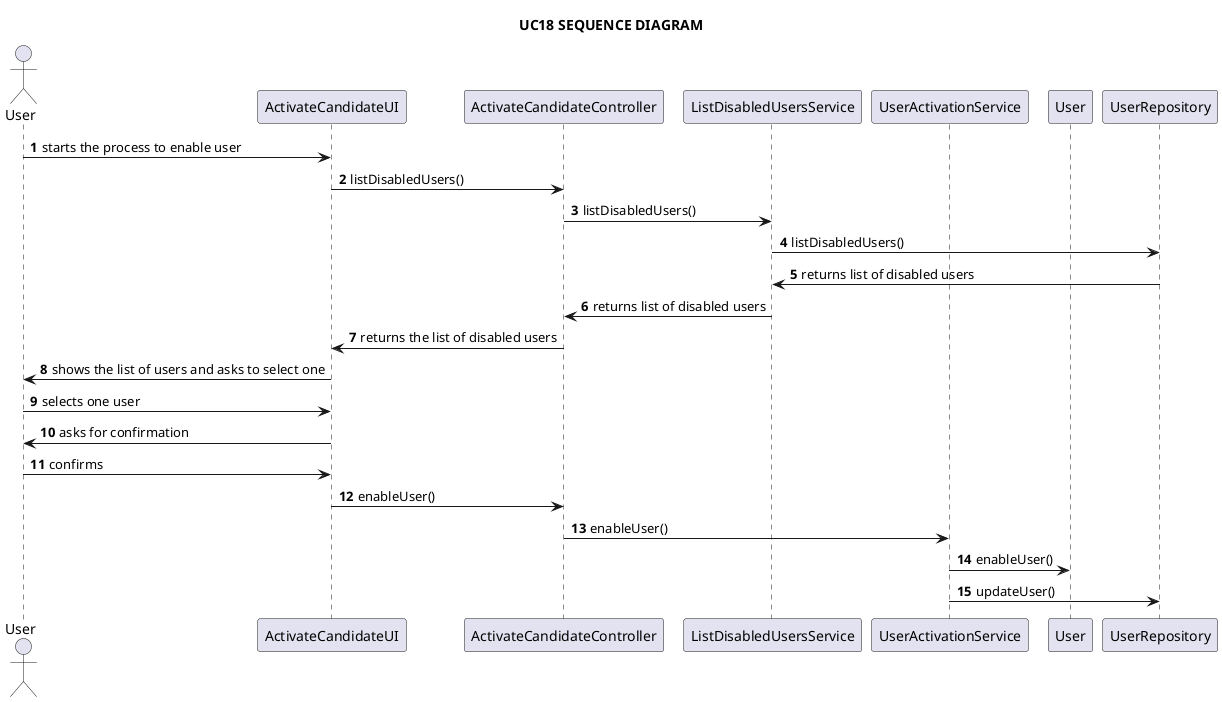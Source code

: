 @startuml

title UC18 SEQUENCE DIAGRAM

autonumber

actor User as u
participant ActivateCandidateUI as ui
participant ActivateCandidateController as c
participant ListDisabledUsersService as service1
participant UserActivationService as service2
participant User as user
participant UserRepository as repo


u -> ui: starts the process to enable user

ui -> c: listDisabledUsers()

c -> service1: listDisabledUsers()

service1 -> repo: listDisabledUsers()

repo -> service1: returns list of disabled users

service1 -> c: returns list of disabled users

c -> ui: returns the list of disabled users

ui -> u: shows the list of users and asks to select one

u -> ui: selects one user

ui -> u: asks for confirmation

u -> ui: confirms

ui -> c: enableUser()

c -> service2: enableUser()

service2 -> user: enableUser()

service2 -> repo: updateUser()

@enduml